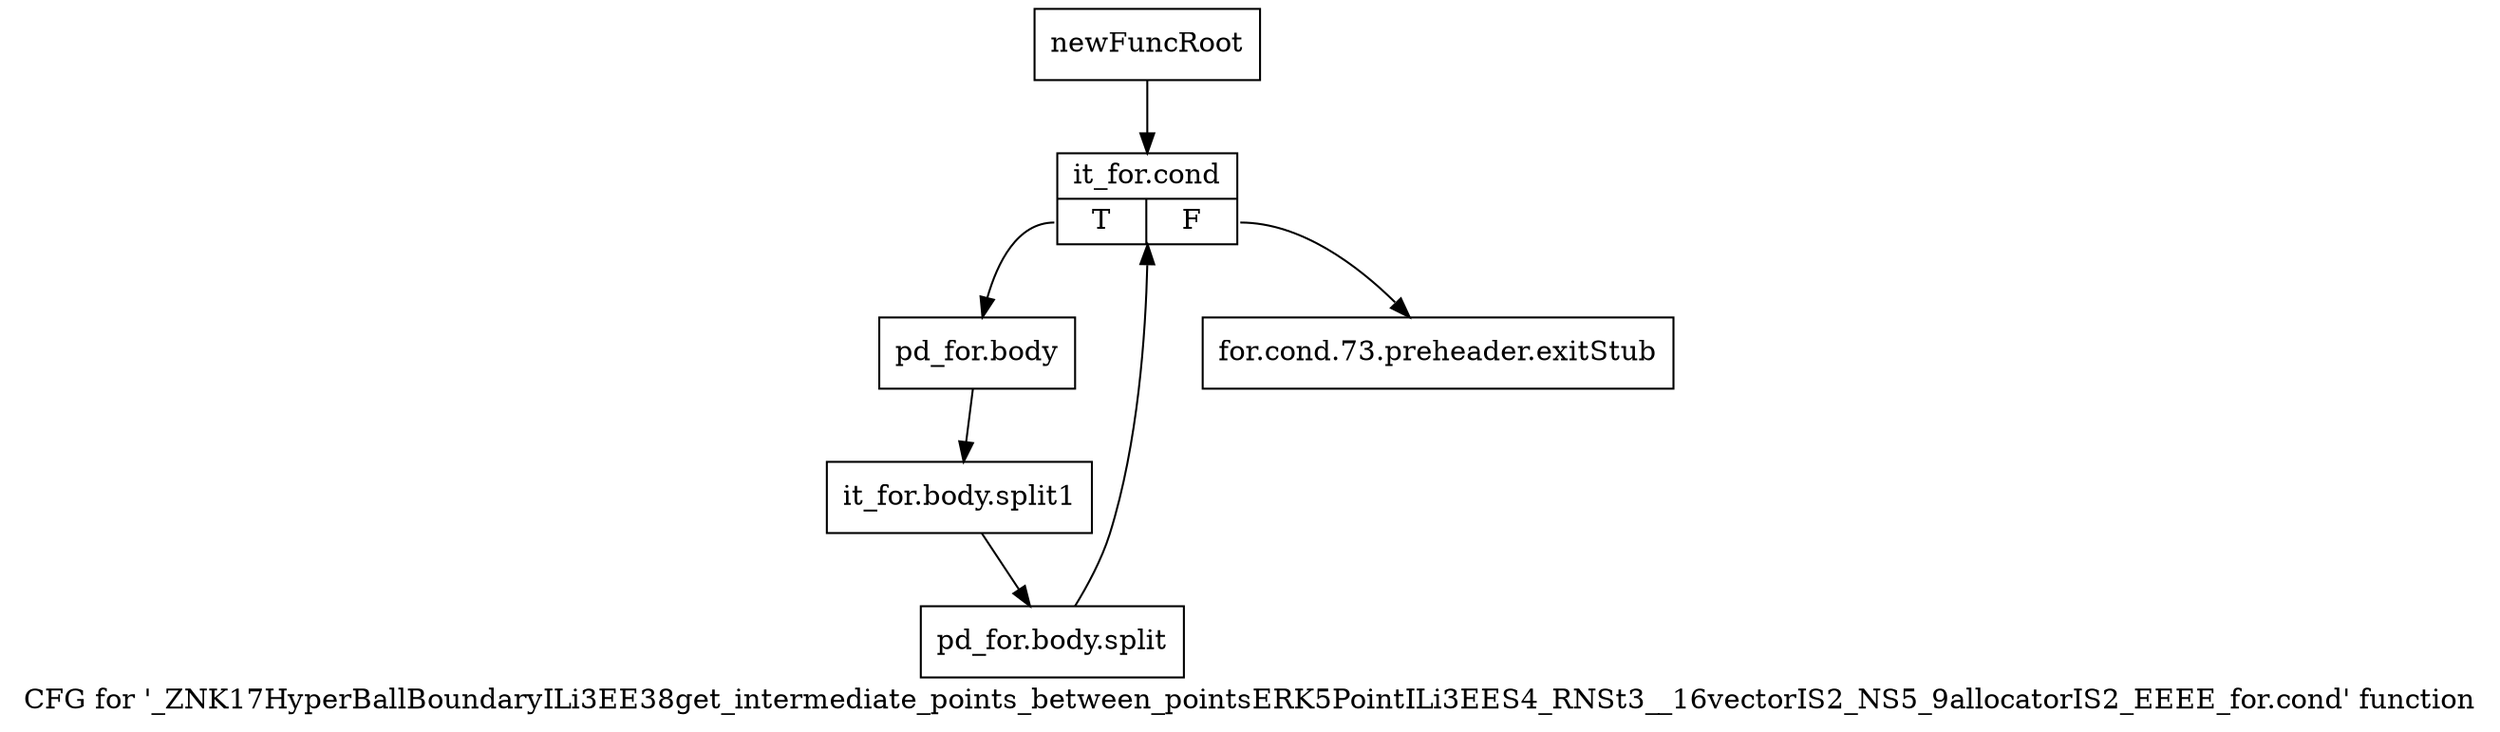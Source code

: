 digraph "CFG for '_ZNK17HyperBallBoundaryILi3EE38get_intermediate_points_between_pointsERK5PointILi3EES4_RNSt3__16vectorIS2_NS5_9allocatorIS2_EEEE_for.cond' function" {
	label="CFG for '_ZNK17HyperBallBoundaryILi3EE38get_intermediate_points_between_pointsERK5PointILi3EES4_RNSt3__16vectorIS2_NS5_9allocatorIS2_EEEE_for.cond' function";

	Node0x98fb270 [shape=record,label="{newFuncRoot}"];
	Node0x98fb270 -> Node0x98fb310;
	Node0x98fb2c0 [shape=record,label="{for.cond.73.preheader.exitStub}"];
	Node0x98fb310 [shape=record,label="{it_for.cond|{<s0>T|<s1>F}}"];
	Node0x98fb310:s0 -> Node0x98fb360;
	Node0x98fb310:s1 -> Node0x98fb2c0;
	Node0x98fb360 [shape=record,label="{pd_for.body}"];
	Node0x98fb360 -> Node0xbccc280;
	Node0xbccc280 [shape=record,label="{it_for.body.split1}"];
	Node0xbccc280 -> Node0xbcac8c0;
	Node0xbcac8c0 [shape=record,label="{pd_for.body.split}"];
	Node0xbcac8c0 -> Node0x98fb310;
}
